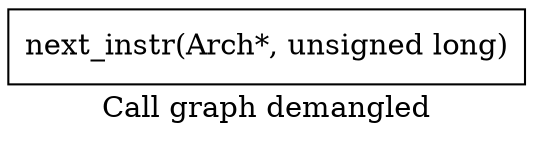 digraph "Call graph demangled" {
	label="Call graph demangled";

	Node0x56dba10 [shape=record,label="{next_instr(Arch*, unsigned long)}" fid="1" demanglename="next_instr" manglename="_ZL10next_instrP4Archm" filename="../../../../../src/cpp_files/libcpu.cpp" linenumber="18"];
}
